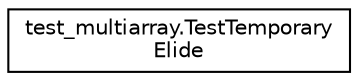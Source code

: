 digraph "Graphical Class Hierarchy"
{
 // LATEX_PDF_SIZE
  edge [fontname="Helvetica",fontsize="10",labelfontname="Helvetica",labelfontsize="10"];
  node [fontname="Helvetica",fontsize="10",shape=record];
  rankdir="LR";
  Node0 [label="test_multiarray.TestTemporary\lElide",height=0.2,width=0.4,color="black", fillcolor="white", style="filled",URL="$classtest__multiarray_1_1TestTemporaryElide.html",tooltip=" "];
}
